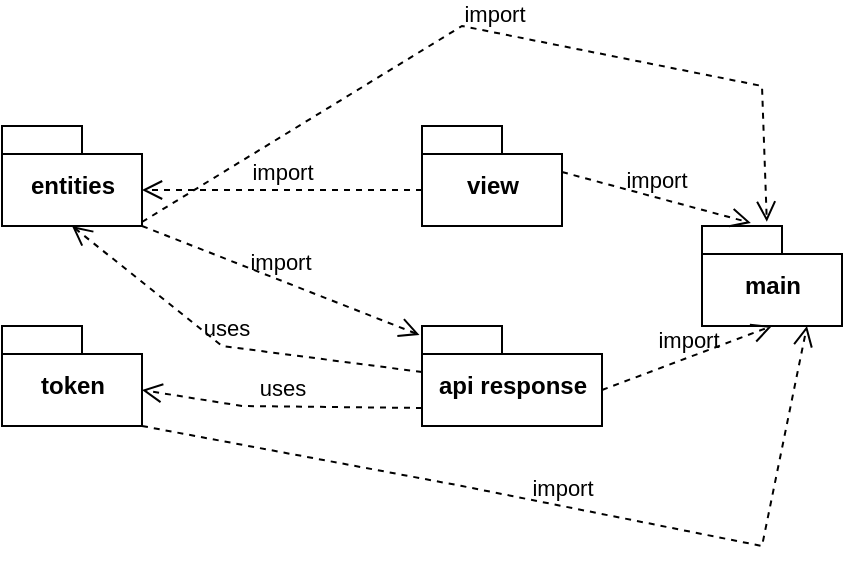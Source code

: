 <mxfile version="20.7.3" type="device"><diagram id="kgpKYQtTHZ0yAKxKKP6v" name="Page-1"><mxGraphModel dx="819" dy="1547" grid="1" gridSize="10" guides="1" tooltips="1" connect="1" arrows="1" fold="1" page="1" pageScale="1" pageWidth="850" pageHeight="1100" math="0" shadow="0"><root><mxCell id="0"/><mxCell id="1" parent="0"/><mxCell id="uEBO8SWUzv3L_D1JfqAH-92" value="entities" style="shape=folder;fontStyle=1;spacingTop=10;tabWidth=40;tabHeight=14;tabPosition=left;html=1;fillColor=none;" vertex="1" parent="1"><mxGeometry x="30" y="60" width="70" height="50" as="geometry"/></mxCell><mxCell id="uEBO8SWUzv3L_D1JfqAH-93" value="view" style="shape=folder;fontStyle=1;spacingTop=10;tabWidth=40;tabHeight=14;tabPosition=left;html=1;fillColor=none;" vertex="1" parent="1"><mxGeometry x="240" y="60" width="70" height="50" as="geometry"/></mxCell><mxCell id="uEBO8SWUzv3L_D1JfqAH-94" value="token" style="shape=folder;fontStyle=1;spacingTop=10;tabWidth=40;tabHeight=14;tabPosition=left;html=1;fillColor=none;" vertex="1" parent="1"><mxGeometry x="30" y="160" width="70" height="50" as="geometry"/></mxCell><mxCell id="uEBO8SWUzv3L_D1JfqAH-95" value="api response" style="shape=folder;fontStyle=1;spacingTop=10;tabWidth=40;tabHeight=14;tabPosition=left;html=1;fillColor=none;" vertex="1" parent="1"><mxGeometry x="240" y="160" width="90" height="50" as="geometry"/></mxCell><mxCell id="uEBO8SWUzv3L_D1JfqAH-98" value="main" style="shape=folder;fontStyle=1;spacingTop=10;tabWidth=40;tabHeight=14;tabPosition=left;html=1;fillColor=none;" vertex="1" parent="1"><mxGeometry x="380" y="110" width="70" height="50" as="geometry"/></mxCell><mxCell id="uEBO8SWUzv3L_D1JfqAH-101" value="import" style="endArrow=open;startArrow=none;endFill=0;startFill=0;endSize=8;html=1;verticalAlign=bottom;dashed=1;labelBackgroundColor=none;rounded=0;strokeWidth=1;entryX=0;entryY=0;entryDx=70;entryDy=32;entryPerimeter=0;exitX=0;exitY=0;exitDx=0;exitDy=32;exitPerimeter=0;" edge="1" parent="1" source="uEBO8SWUzv3L_D1JfqAH-93" target="uEBO8SWUzv3L_D1JfqAH-92"><mxGeometry width="160" relative="1" as="geometry"><mxPoint x="120" y="210" as="sourcePoint"/><mxPoint x="280" y="210" as="targetPoint"/></mxGeometry></mxCell><mxCell id="uEBO8SWUzv3L_D1JfqAH-102" value="import" style="endArrow=open;startArrow=none;endFill=0;startFill=0;endSize=8;html=1;verticalAlign=bottom;dashed=1;labelBackgroundColor=none;rounded=0;strokeWidth=1;entryX=0.349;entryY=-0.031;entryDx=0;entryDy=0;entryPerimeter=0;exitX=0;exitY=0;exitDx=70;exitDy=23;exitPerimeter=0;" edge="1" parent="1" source="uEBO8SWUzv3L_D1JfqAH-93" target="uEBO8SWUzv3L_D1JfqAH-98"><mxGeometry width="160" relative="1" as="geometry"><mxPoint x="460" y="60" as="sourcePoint"/><mxPoint x="320" y="60" as="targetPoint"/></mxGeometry></mxCell><mxCell id="uEBO8SWUzv3L_D1JfqAH-103" value="import" style="endArrow=open;startArrow=none;endFill=0;startFill=0;endSize=8;html=1;verticalAlign=bottom;dashed=1;labelBackgroundColor=none;rounded=0;strokeWidth=1;exitX=0;exitY=0;exitDx=90;exitDy=32;exitPerimeter=0;entryX=0.5;entryY=1;entryDx=0;entryDy=0;entryPerimeter=0;" edge="1" parent="1" source="uEBO8SWUzv3L_D1JfqAH-95" target="uEBO8SWUzv3L_D1JfqAH-98"><mxGeometry width="160" relative="1" as="geometry"><mxPoint x="430" y="280" as="sourcePoint"/><mxPoint x="300" y="280" as="targetPoint"/></mxGeometry></mxCell><mxCell id="uEBO8SWUzv3L_D1JfqAH-104" value="import" style="endArrow=open;startArrow=none;endFill=0;startFill=0;endSize=8;html=1;verticalAlign=bottom;dashed=1;labelBackgroundColor=none;rounded=0;strokeWidth=1;entryX=0.463;entryY=-0.043;entryDx=0;entryDy=0;entryPerimeter=0;" edge="1" parent="1" target="uEBO8SWUzv3L_D1JfqAH-98"><mxGeometry width="160" relative="1" as="geometry"><mxPoint x="100" y="108" as="sourcePoint"/><mxPoint x="410" y="70" as="targetPoint"/><Array as="points"><mxPoint x="260" y="10"/><mxPoint x="410" y="40"/></Array></mxGeometry></mxCell><mxCell id="uEBO8SWUzv3L_D1JfqAH-105" value="import" style="endArrow=open;startArrow=none;endFill=0;startFill=0;endSize=8;html=1;verticalAlign=bottom;dashed=1;labelBackgroundColor=none;rounded=0;strokeWidth=1;entryX=0.75;entryY=1;entryDx=0;entryDy=0;entryPerimeter=0;exitX=0;exitY=0;exitDx=70;exitDy=50;exitPerimeter=0;" edge="1" parent="1" source="uEBO8SWUzv3L_D1JfqAH-94" target="uEBO8SWUzv3L_D1JfqAH-98"><mxGeometry width="160" relative="1" as="geometry"><mxPoint x="100" y="338" as="sourcePoint"/><mxPoint x="412.41" y="337.85" as="targetPoint"/><Array as="points"><mxPoint x="260" y="240"/><mxPoint x="410" y="270"/></Array></mxGeometry></mxCell><mxCell id="uEBO8SWUzv3L_D1JfqAH-107" value="import" style="endArrow=open;startArrow=none;endFill=0;startFill=0;endSize=8;html=1;verticalAlign=bottom;dashed=1;labelBackgroundColor=none;rounded=0;strokeWidth=1;entryX=-0.014;entryY=0.089;entryDx=0;entryDy=0;entryPerimeter=0;exitX=0;exitY=0;exitDx=70;exitDy=50;exitPerimeter=0;" edge="1" parent="1" source="uEBO8SWUzv3L_D1JfqAH-92" target="uEBO8SWUzv3L_D1JfqAH-95"><mxGeometry width="160" relative="1" as="geometry"><mxPoint x="240" y="150" as="sourcePoint"/><mxPoint x="100" y="150" as="targetPoint"/></mxGeometry></mxCell><mxCell id="uEBO8SWUzv3L_D1JfqAH-109" value="uses" style="endArrow=open;startArrow=none;endFill=0;startFill=0;endSize=8;html=1;verticalAlign=bottom;dashed=1;labelBackgroundColor=none;rounded=0;strokeWidth=1;exitX=0;exitY=0;exitDx=0;exitDy=23;exitPerimeter=0;entryX=0.5;entryY=1;entryDx=0;entryDy=0;entryPerimeter=0;" edge="1" parent="1" source="uEBO8SWUzv3L_D1JfqAH-95" target="uEBO8SWUzv3L_D1JfqAH-92"><mxGeometry width="160" relative="1" as="geometry"><mxPoint x="100" y="170" as="sourcePoint"/><mxPoint x="220" y="210" as="targetPoint"/><Array as="points"><mxPoint x="140" y="170"/></Array></mxGeometry></mxCell><mxCell id="uEBO8SWUzv3L_D1JfqAH-110" value="uses" style="endArrow=open;startArrow=none;endFill=0;startFill=0;endSize=8;html=1;verticalAlign=bottom;dashed=1;labelBackgroundColor=none;rounded=0;strokeWidth=1;exitX=0;exitY=0;exitDx=0;exitDy=41;exitPerimeter=0;entryX=0;entryY=0;entryDx=70;entryDy=32;entryPerimeter=0;" edge="1" parent="1" source="uEBO8SWUzv3L_D1JfqAH-95" target="uEBO8SWUzv3L_D1JfqAH-94"><mxGeometry width="160" relative="1" as="geometry"><mxPoint x="250" y="193" as="sourcePoint"/><mxPoint x="75" y="120" as="targetPoint"/><Array as="points"><mxPoint x="150" y="200"/></Array></mxGeometry></mxCell></root></mxGraphModel></diagram></mxfile>
